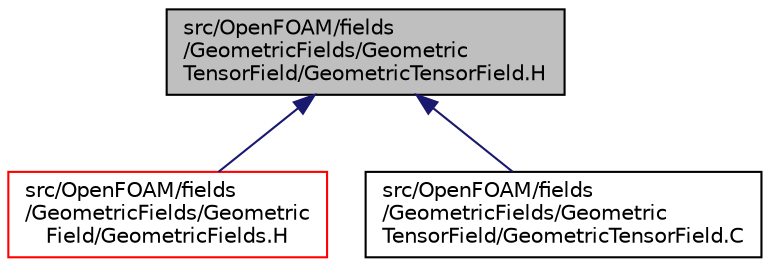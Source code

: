 digraph "src/OpenFOAM/fields/GeometricFields/GeometricTensorField/GeometricTensorField.H"
{
  bgcolor="transparent";
  edge [fontname="Helvetica",fontsize="10",labelfontname="Helvetica",labelfontsize="10"];
  node [fontname="Helvetica",fontsize="10",shape=record];
  Node1 [label="src/OpenFOAM/fields\l/GeometricFields/Geometric\lTensorField/GeometricTensorField.H",height=0.2,width=0.4,color="black", fillcolor="grey75", style="filled", fontcolor="black"];
  Node1 -> Node2 [dir="back",color="midnightblue",fontsize="10",style="solid",fontname="Helvetica"];
  Node2 [label="src/OpenFOAM/fields\l/GeometricFields/Geometric\lField/GeometricFields.H",height=0.2,width=0.4,color="red",URL="$a08354.html"];
  Node1 -> Node3 [dir="back",color="midnightblue",fontsize="10",style="solid",fontname="Helvetica"];
  Node3 [label="src/OpenFOAM/fields\l/GeometricFields/Geometric\lTensorField/GeometricTensorField.C",height=0.2,width=0.4,color="black",URL="$a08366.html"];
}
